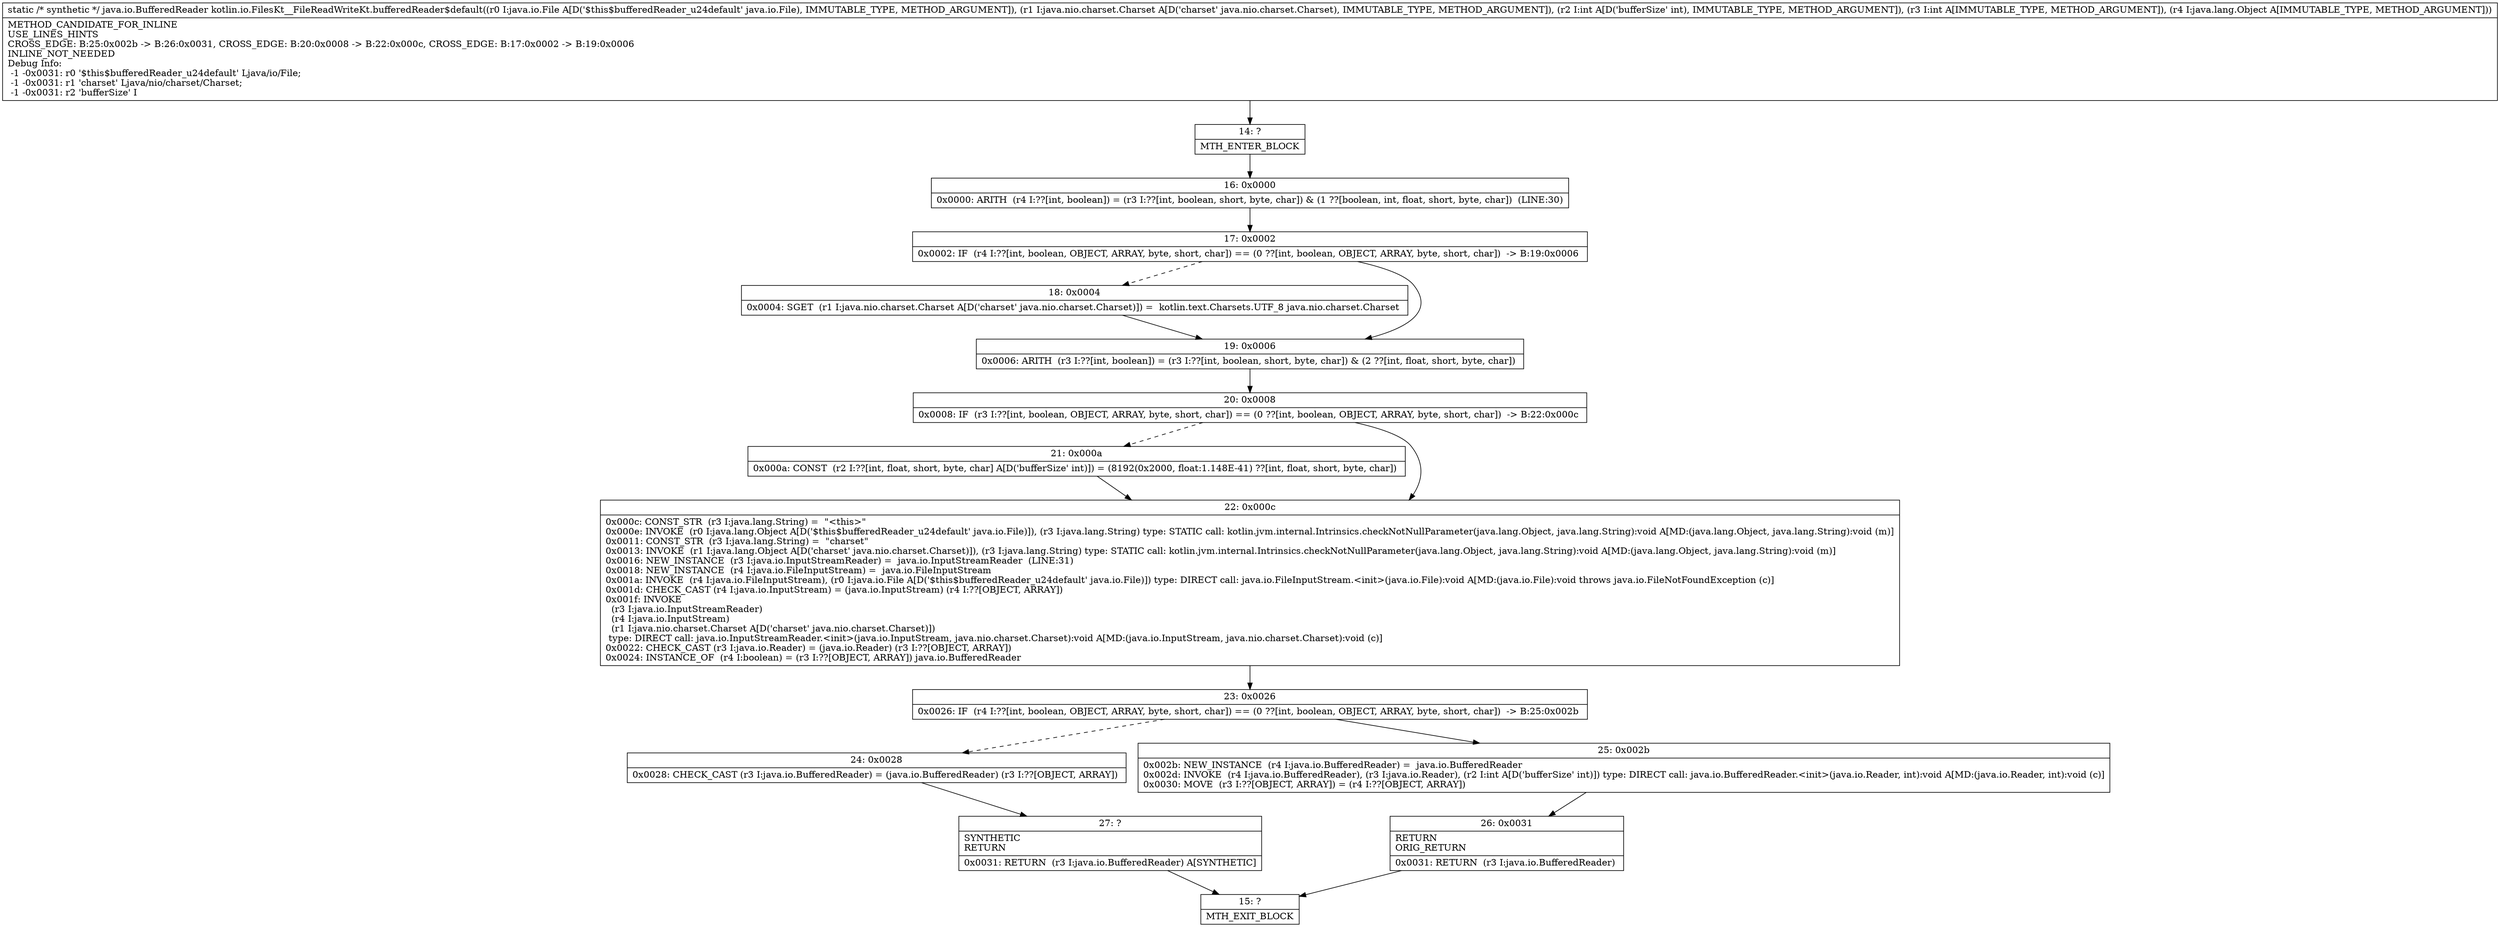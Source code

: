 digraph "CFG forkotlin.io.FilesKt__FileReadWriteKt.bufferedReader$default(Ljava\/io\/File;Ljava\/nio\/charset\/Charset;IILjava\/lang\/Object;)Ljava\/io\/BufferedReader;" {
Node_14 [shape=record,label="{14\:\ ?|MTH_ENTER_BLOCK\l}"];
Node_16 [shape=record,label="{16\:\ 0x0000|0x0000: ARITH  (r4 I:??[int, boolean]) = (r3 I:??[int, boolean, short, byte, char]) & (1 ??[boolean, int, float, short, byte, char])  (LINE:30)\l}"];
Node_17 [shape=record,label="{17\:\ 0x0002|0x0002: IF  (r4 I:??[int, boolean, OBJECT, ARRAY, byte, short, char]) == (0 ??[int, boolean, OBJECT, ARRAY, byte, short, char])  \-\> B:19:0x0006 \l}"];
Node_18 [shape=record,label="{18\:\ 0x0004|0x0004: SGET  (r1 I:java.nio.charset.Charset A[D('charset' java.nio.charset.Charset)]) =  kotlin.text.Charsets.UTF_8 java.nio.charset.Charset \l}"];
Node_19 [shape=record,label="{19\:\ 0x0006|0x0006: ARITH  (r3 I:??[int, boolean]) = (r3 I:??[int, boolean, short, byte, char]) & (2 ??[int, float, short, byte, char]) \l}"];
Node_20 [shape=record,label="{20\:\ 0x0008|0x0008: IF  (r3 I:??[int, boolean, OBJECT, ARRAY, byte, short, char]) == (0 ??[int, boolean, OBJECT, ARRAY, byte, short, char])  \-\> B:22:0x000c \l}"];
Node_21 [shape=record,label="{21\:\ 0x000a|0x000a: CONST  (r2 I:??[int, float, short, byte, char] A[D('bufferSize' int)]) = (8192(0x2000, float:1.148E\-41) ??[int, float, short, byte, char]) \l}"];
Node_22 [shape=record,label="{22\:\ 0x000c|0x000c: CONST_STR  (r3 I:java.lang.String) =  \"\<this\>\" \l0x000e: INVOKE  (r0 I:java.lang.Object A[D('$this$bufferedReader_u24default' java.io.File)]), (r3 I:java.lang.String) type: STATIC call: kotlin.jvm.internal.Intrinsics.checkNotNullParameter(java.lang.Object, java.lang.String):void A[MD:(java.lang.Object, java.lang.String):void (m)]\l0x0011: CONST_STR  (r3 I:java.lang.String) =  \"charset\" \l0x0013: INVOKE  (r1 I:java.lang.Object A[D('charset' java.nio.charset.Charset)]), (r3 I:java.lang.String) type: STATIC call: kotlin.jvm.internal.Intrinsics.checkNotNullParameter(java.lang.Object, java.lang.String):void A[MD:(java.lang.Object, java.lang.String):void (m)]\l0x0016: NEW_INSTANCE  (r3 I:java.io.InputStreamReader) =  java.io.InputStreamReader  (LINE:31)\l0x0018: NEW_INSTANCE  (r4 I:java.io.FileInputStream) =  java.io.FileInputStream \l0x001a: INVOKE  (r4 I:java.io.FileInputStream), (r0 I:java.io.File A[D('$this$bufferedReader_u24default' java.io.File)]) type: DIRECT call: java.io.FileInputStream.\<init\>(java.io.File):void A[MD:(java.io.File):void throws java.io.FileNotFoundException (c)]\l0x001d: CHECK_CAST (r4 I:java.io.InputStream) = (java.io.InputStream) (r4 I:??[OBJECT, ARRAY]) \l0x001f: INVOKE  \l  (r3 I:java.io.InputStreamReader)\l  (r4 I:java.io.InputStream)\l  (r1 I:java.nio.charset.Charset A[D('charset' java.nio.charset.Charset)])\l type: DIRECT call: java.io.InputStreamReader.\<init\>(java.io.InputStream, java.nio.charset.Charset):void A[MD:(java.io.InputStream, java.nio.charset.Charset):void (c)]\l0x0022: CHECK_CAST (r3 I:java.io.Reader) = (java.io.Reader) (r3 I:??[OBJECT, ARRAY]) \l0x0024: INSTANCE_OF  (r4 I:boolean) = (r3 I:??[OBJECT, ARRAY]) java.io.BufferedReader \l}"];
Node_23 [shape=record,label="{23\:\ 0x0026|0x0026: IF  (r4 I:??[int, boolean, OBJECT, ARRAY, byte, short, char]) == (0 ??[int, boolean, OBJECT, ARRAY, byte, short, char])  \-\> B:25:0x002b \l}"];
Node_24 [shape=record,label="{24\:\ 0x0028|0x0028: CHECK_CAST (r3 I:java.io.BufferedReader) = (java.io.BufferedReader) (r3 I:??[OBJECT, ARRAY]) \l}"];
Node_27 [shape=record,label="{27\:\ ?|SYNTHETIC\lRETURN\l|0x0031: RETURN  (r3 I:java.io.BufferedReader) A[SYNTHETIC]\l}"];
Node_15 [shape=record,label="{15\:\ ?|MTH_EXIT_BLOCK\l}"];
Node_25 [shape=record,label="{25\:\ 0x002b|0x002b: NEW_INSTANCE  (r4 I:java.io.BufferedReader) =  java.io.BufferedReader \l0x002d: INVOKE  (r4 I:java.io.BufferedReader), (r3 I:java.io.Reader), (r2 I:int A[D('bufferSize' int)]) type: DIRECT call: java.io.BufferedReader.\<init\>(java.io.Reader, int):void A[MD:(java.io.Reader, int):void (c)]\l0x0030: MOVE  (r3 I:??[OBJECT, ARRAY]) = (r4 I:??[OBJECT, ARRAY]) \l}"];
Node_26 [shape=record,label="{26\:\ 0x0031|RETURN\lORIG_RETURN\l|0x0031: RETURN  (r3 I:java.io.BufferedReader) \l}"];
MethodNode[shape=record,label="{static \/* synthetic *\/ java.io.BufferedReader kotlin.io.FilesKt__FileReadWriteKt.bufferedReader$default((r0 I:java.io.File A[D('$this$bufferedReader_u24default' java.io.File), IMMUTABLE_TYPE, METHOD_ARGUMENT]), (r1 I:java.nio.charset.Charset A[D('charset' java.nio.charset.Charset), IMMUTABLE_TYPE, METHOD_ARGUMENT]), (r2 I:int A[D('bufferSize' int), IMMUTABLE_TYPE, METHOD_ARGUMENT]), (r3 I:int A[IMMUTABLE_TYPE, METHOD_ARGUMENT]), (r4 I:java.lang.Object A[IMMUTABLE_TYPE, METHOD_ARGUMENT]))  | METHOD_CANDIDATE_FOR_INLINE\lUSE_LINES_HINTS\lCROSS_EDGE: B:25:0x002b \-\> B:26:0x0031, CROSS_EDGE: B:20:0x0008 \-\> B:22:0x000c, CROSS_EDGE: B:17:0x0002 \-\> B:19:0x0006\lINLINE_NOT_NEEDED\lDebug Info:\l  \-1 \-0x0031: r0 '$this$bufferedReader_u24default' Ljava\/io\/File;\l  \-1 \-0x0031: r1 'charset' Ljava\/nio\/charset\/Charset;\l  \-1 \-0x0031: r2 'bufferSize' I\l}"];
MethodNode -> Node_14;Node_14 -> Node_16;
Node_16 -> Node_17;
Node_17 -> Node_18[style=dashed];
Node_17 -> Node_19;
Node_18 -> Node_19;
Node_19 -> Node_20;
Node_20 -> Node_21[style=dashed];
Node_20 -> Node_22;
Node_21 -> Node_22;
Node_22 -> Node_23;
Node_23 -> Node_24[style=dashed];
Node_23 -> Node_25;
Node_24 -> Node_27;
Node_27 -> Node_15;
Node_25 -> Node_26;
Node_26 -> Node_15;
}

